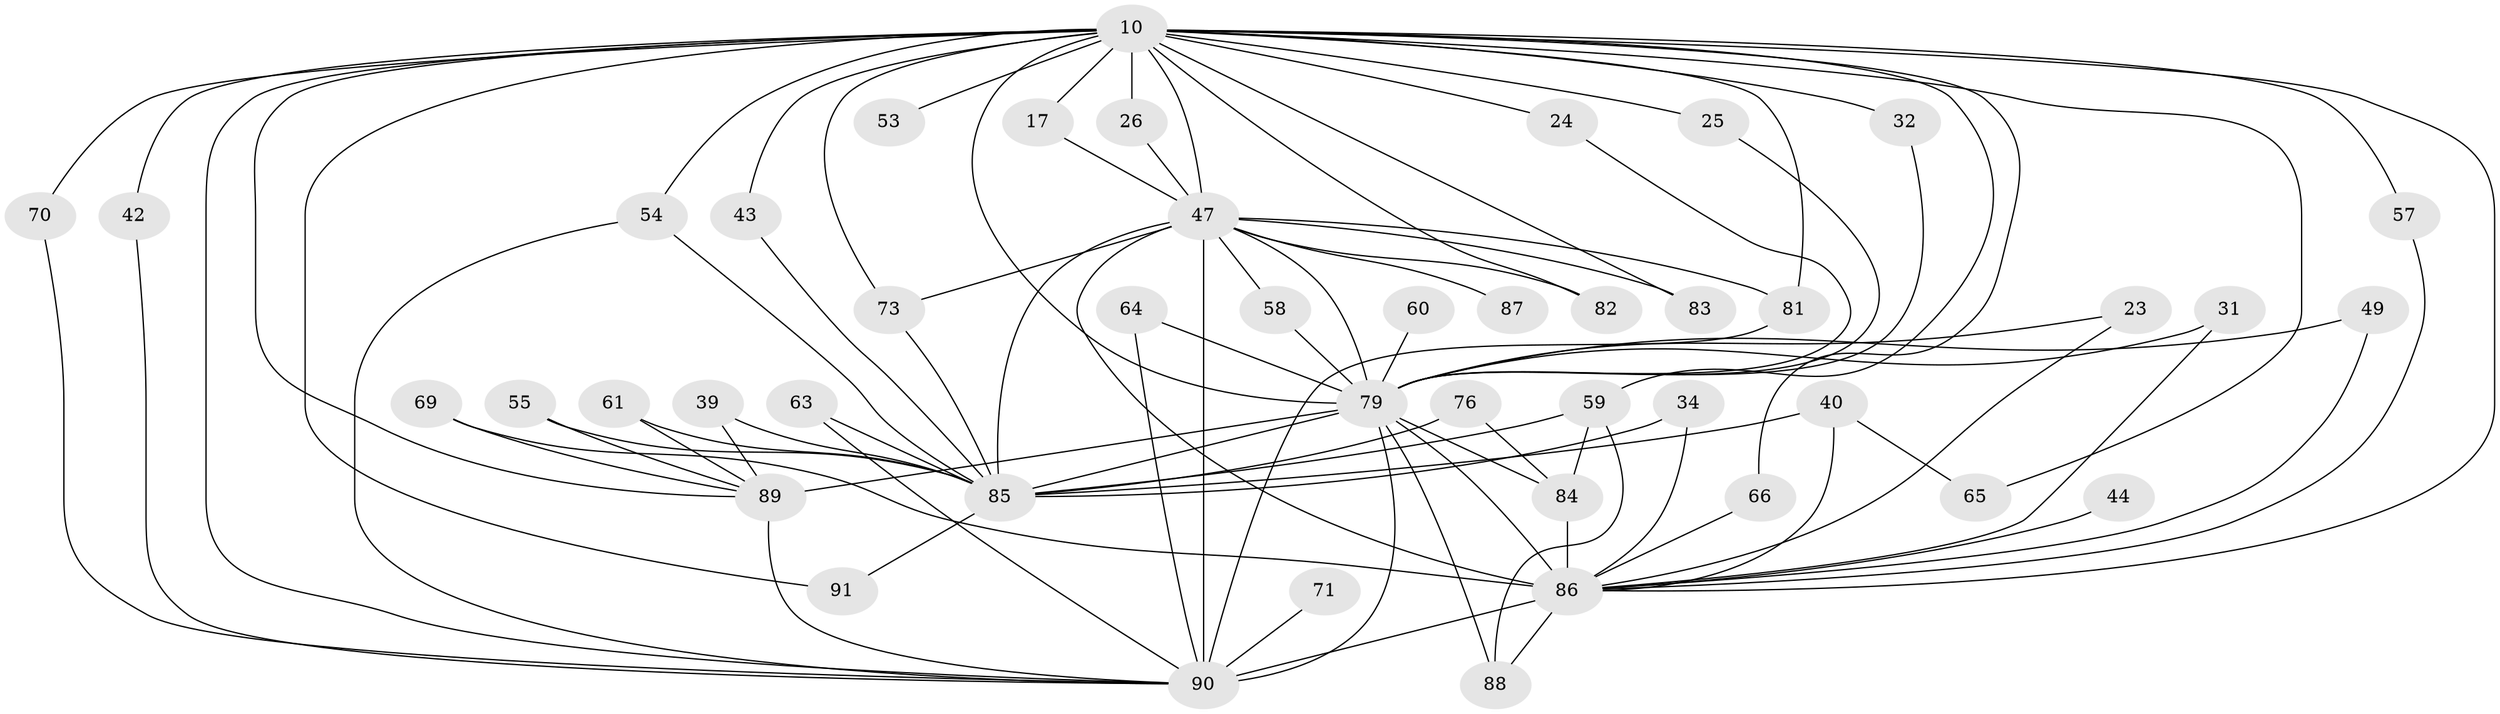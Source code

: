 // original degree distribution, {16: 0.01098901098901099, 19: 0.02197802197802198, 18: 0.01098901098901099, 21: 0.02197802197802198, 15: 0.02197802197802198, 24: 0.01098901098901099, 26: 0.01098901098901099, 4: 0.0989010989010989, 3: 0.18681318681318682, 11: 0.01098901098901099, 2: 0.5494505494505495, 6: 0.02197802197802198, 5: 0.02197802197802198}
// Generated by graph-tools (version 1.1) at 2025/44/03/09/25 04:44:08]
// undirected, 45 vertices, 91 edges
graph export_dot {
graph [start="1"]
  node [color=gray90,style=filled];
  10 [super="+9"];
  17;
  23;
  24;
  25;
  26;
  31;
  32;
  34;
  39;
  40 [super="+36"];
  42;
  43;
  44;
  47 [super="+30+37+2"];
  49 [super="+20"];
  53;
  54 [super="+14+52"];
  55;
  57;
  58;
  59 [super="+51"];
  60;
  61;
  63;
  64;
  65;
  66;
  69;
  70;
  71;
  73 [super="+18"];
  76 [super="+74"];
  79 [super="+77+48"];
  81 [super="+78"];
  82;
  83;
  84 [super="+46+35"];
  85 [super="+80+75"];
  86 [super="+12+7"];
  87;
  88 [super="+67"];
  89 [super="+72+50+11"];
  90 [super="+62+28"];
  91;
  10 -- 24;
  10 -- 25;
  10 -- 26;
  10 -- 32;
  10 -- 43;
  10 -- 53 [weight=2];
  10 -- 57;
  10 -- 81 [weight=3];
  10 -- 82;
  10 -- 65;
  10 -- 66;
  10 -- 70;
  10 -- 73 [weight=2];
  10 -- 17;
  10 -- 83;
  10 -- 91;
  10 -- 42;
  10 -- 47 [weight=5];
  10 -- 59 [weight=2];
  10 -- 86 [weight=5];
  10 -- 54 [weight=2];
  10 -- 90 [weight=5];
  10 -- 89;
  10 -- 79 [weight=6];
  17 -- 47;
  23 -- 86;
  23 -- 79;
  24 -- 79;
  25 -- 79;
  26 -- 47;
  31 -- 86;
  31 -- 79;
  32 -- 79;
  34 -- 86;
  34 -- 85;
  39 -- 89;
  39 -- 85;
  40 -- 65;
  40 -- 86 [weight=2];
  40 -- 85;
  42 -- 90;
  43 -- 85;
  44 -- 86 [weight=2];
  47 -- 86 [weight=5];
  47 -- 58;
  47 -- 90 [weight=6];
  47 -- 73;
  47 -- 79 [weight=4];
  47 -- 82;
  47 -- 83;
  47 -- 81;
  47 -- 87 [weight=2];
  47 -- 85 [weight=3];
  49 -- 86;
  49 -- 79 [weight=2];
  54 -- 90;
  54 -- 85;
  55 -- 89;
  55 -- 85;
  57 -- 86;
  58 -- 79;
  59 -- 85;
  59 -- 84;
  59 -- 88;
  60 -- 79 [weight=2];
  61 -- 89;
  61 -- 85;
  63 -- 90;
  63 -- 85;
  64 -- 90;
  64 -- 79;
  66 -- 86;
  69 -- 86;
  69 -- 89;
  70 -- 90;
  71 -- 90 [weight=2];
  73 -- 85;
  76 -- 84;
  76 -- 85 [weight=2];
  79 -- 89 [weight=6];
  79 -- 86 [weight=7];
  79 -- 88;
  79 -- 90 [weight=4];
  79 -- 85 [weight=3];
  79 -- 84;
  81 -- 90;
  84 -- 86 [weight=2];
  85 -- 91;
  86 -- 90 [weight=5];
  86 -- 88;
  89 -- 90 [weight=2];
}

